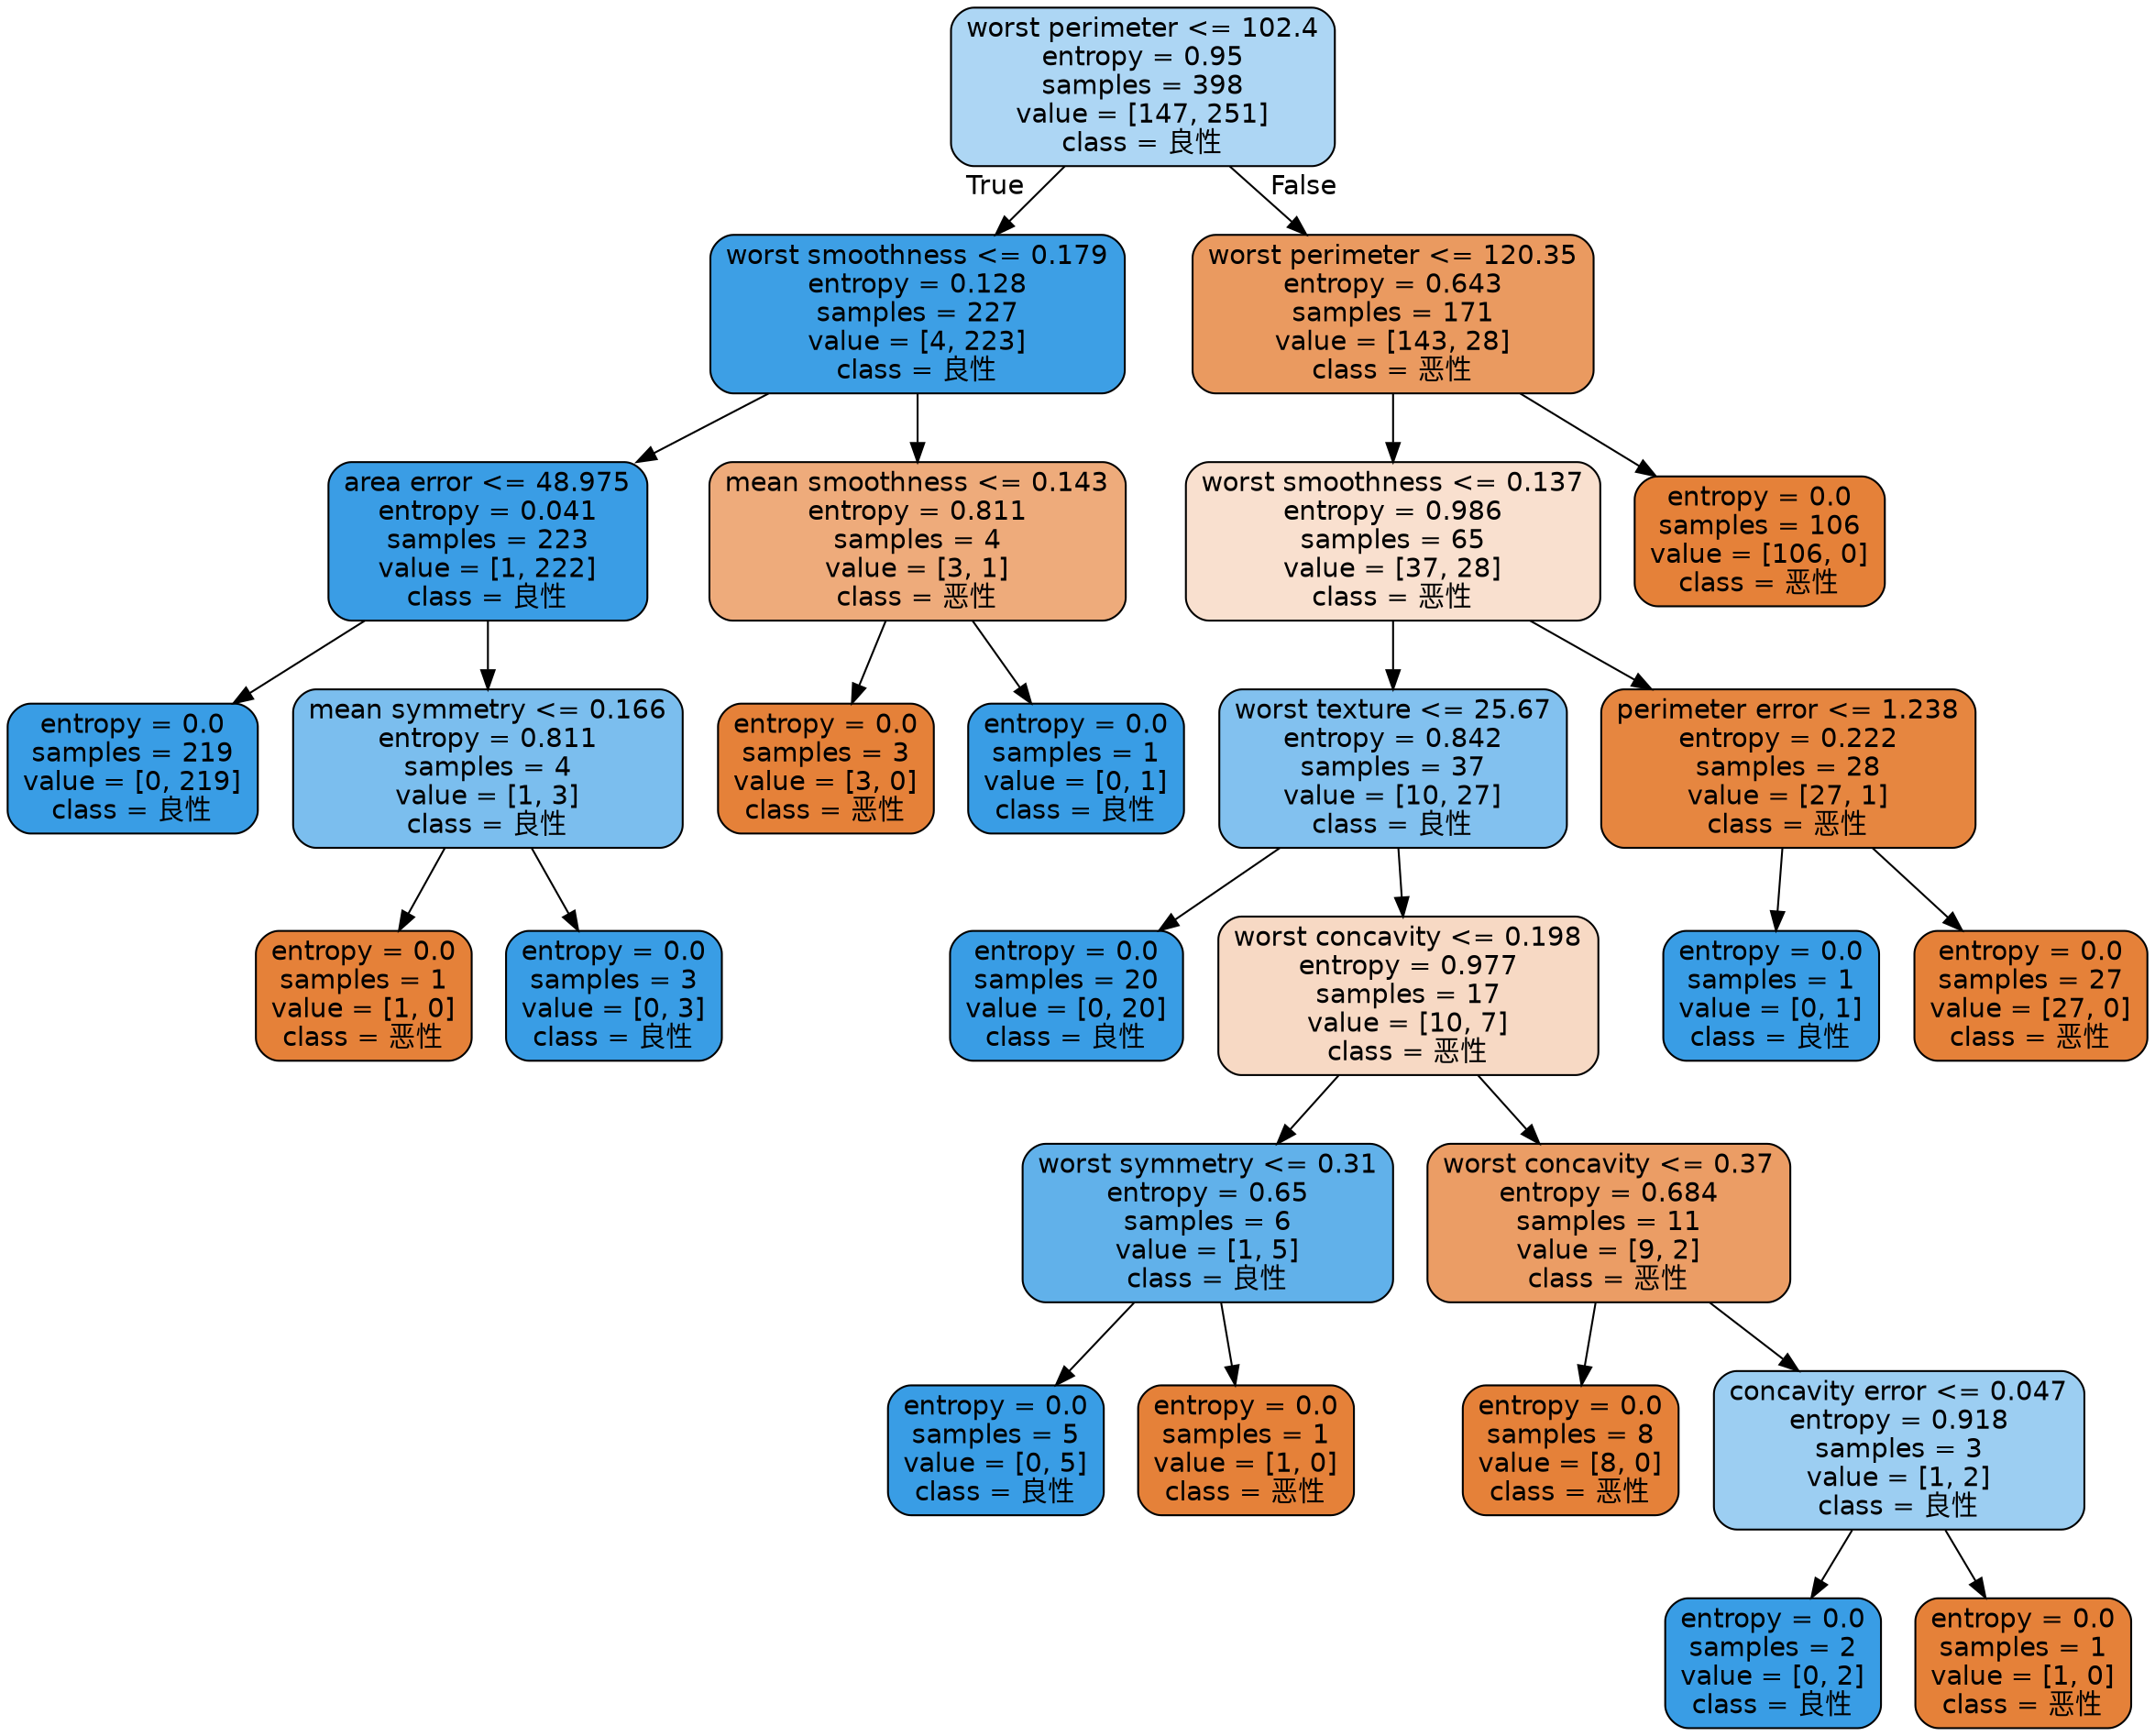 digraph Tree {
node [shape=box, style="filled, rounded", color="black", fontname="helvetica"] ;
edge [fontname="helvetica"] ;
0 [label="worst perimeter <= 102.4\nentropy = 0.95\nsamples = 398\nvalue = [147, 251]\nclass = 良性", fillcolor="#add6f4"] ;
1 [label="worst smoothness <= 0.179\nentropy = 0.128\nsamples = 227\nvalue = [4, 223]\nclass = 良性", fillcolor="#3d9fe5"] ;
0 -> 1 [labeldistance=2.5, labelangle=45, headlabel="True"] ;
2 [label="area error <= 48.975\nentropy = 0.041\nsamples = 223\nvalue = [1, 222]\nclass = 良性", fillcolor="#3a9de5"] ;
1 -> 2 ;
3 [label="entropy = 0.0\nsamples = 219\nvalue = [0, 219]\nclass = 良性", fillcolor="#399de5"] ;
2 -> 3 ;
4 [label="mean symmetry <= 0.166\nentropy = 0.811\nsamples = 4\nvalue = [1, 3]\nclass = 良性", fillcolor="#7bbeee"] ;
2 -> 4 ;
5 [label="entropy = 0.0\nsamples = 1\nvalue = [1, 0]\nclass = 恶性", fillcolor="#e58139"] ;
4 -> 5 ;
6 [label="entropy = 0.0\nsamples = 3\nvalue = [0, 3]\nclass = 良性", fillcolor="#399de5"] ;
4 -> 6 ;
7 [label="mean smoothness <= 0.143\nentropy = 0.811\nsamples = 4\nvalue = [3, 1]\nclass = 恶性", fillcolor="#eeab7b"] ;
1 -> 7 ;
8 [label="entropy = 0.0\nsamples = 3\nvalue = [3, 0]\nclass = 恶性", fillcolor="#e58139"] ;
7 -> 8 ;
9 [label="entropy = 0.0\nsamples = 1\nvalue = [0, 1]\nclass = 良性", fillcolor="#399de5"] ;
7 -> 9 ;
10 [label="worst perimeter <= 120.35\nentropy = 0.643\nsamples = 171\nvalue = [143, 28]\nclass = 恶性", fillcolor="#ea9a60"] ;
0 -> 10 [labeldistance=2.5, labelangle=-45, headlabel="False"] ;
11 [label="worst smoothness <= 0.137\nentropy = 0.986\nsamples = 65\nvalue = [37, 28]\nclass = 恶性", fillcolor="#f9e0cf"] ;
10 -> 11 ;
12 [label="worst texture <= 25.67\nentropy = 0.842\nsamples = 37\nvalue = [10, 27]\nclass = 良性", fillcolor="#82c1ef"] ;
11 -> 12 ;
13 [label="entropy = 0.0\nsamples = 20\nvalue = [0, 20]\nclass = 良性", fillcolor="#399de5"] ;
12 -> 13 ;
14 [label="worst concavity <= 0.198\nentropy = 0.977\nsamples = 17\nvalue = [10, 7]\nclass = 恶性", fillcolor="#f7d9c4"] ;
12 -> 14 ;
15 [label="worst symmetry <= 0.31\nentropy = 0.65\nsamples = 6\nvalue = [1, 5]\nclass = 良性", fillcolor="#61b1ea"] ;
14 -> 15 ;
16 [label="entropy = 0.0\nsamples = 5\nvalue = [0, 5]\nclass = 良性", fillcolor="#399de5"] ;
15 -> 16 ;
17 [label="entropy = 0.0\nsamples = 1\nvalue = [1, 0]\nclass = 恶性", fillcolor="#e58139"] ;
15 -> 17 ;
18 [label="worst concavity <= 0.37\nentropy = 0.684\nsamples = 11\nvalue = [9, 2]\nclass = 恶性", fillcolor="#eb9d65"] ;
14 -> 18 ;
19 [label="entropy = 0.0\nsamples = 8\nvalue = [8, 0]\nclass = 恶性", fillcolor="#e58139"] ;
18 -> 19 ;
20 [label="concavity error <= 0.047\nentropy = 0.918\nsamples = 3\nvalue = [1, 2]\nclass = 良性", fillcolor="#9ccef2"] ;
18 -> 20 ;
21 [label="entropy = 0.0\nsamples = 2\nvalue = [0, 2]\nclass = 良性", fillcolor="#399de5"] ;
20 -> 21 ;
22 [label="entropy = 0.0\nsamples = 1\nvalue = [1, 0]\nclass = 恶性", fillcolor="#e58139"] ;
20 -> 22 ;
23 [label="perimeter error <= 1.238\nentropy = 0.222\nsamples = 28\nvalue = [27, 1]\nclass = 恶性", fillcolor="#e68640"] ;
11 -> 23 ;
24 [label="entropy = 0.0\nsamples = 1\nvalue = [0, 1]\nclass = 良性", fillcolor="#399de5"] ;
23 -> 24 ;
25 [label="entropy = 0.0\nsamples = 27\nvalue = [27, 0]\nclass = 恶性", fillcolor="#e58139"] ;
23 -> 25 ;
26 [label="entropy = 0.0\nsamples = 106\nvalue = [106, 0]\nclass = 恶性", fillcolor="#e58139"] ;
10 -> 26 ;
}
